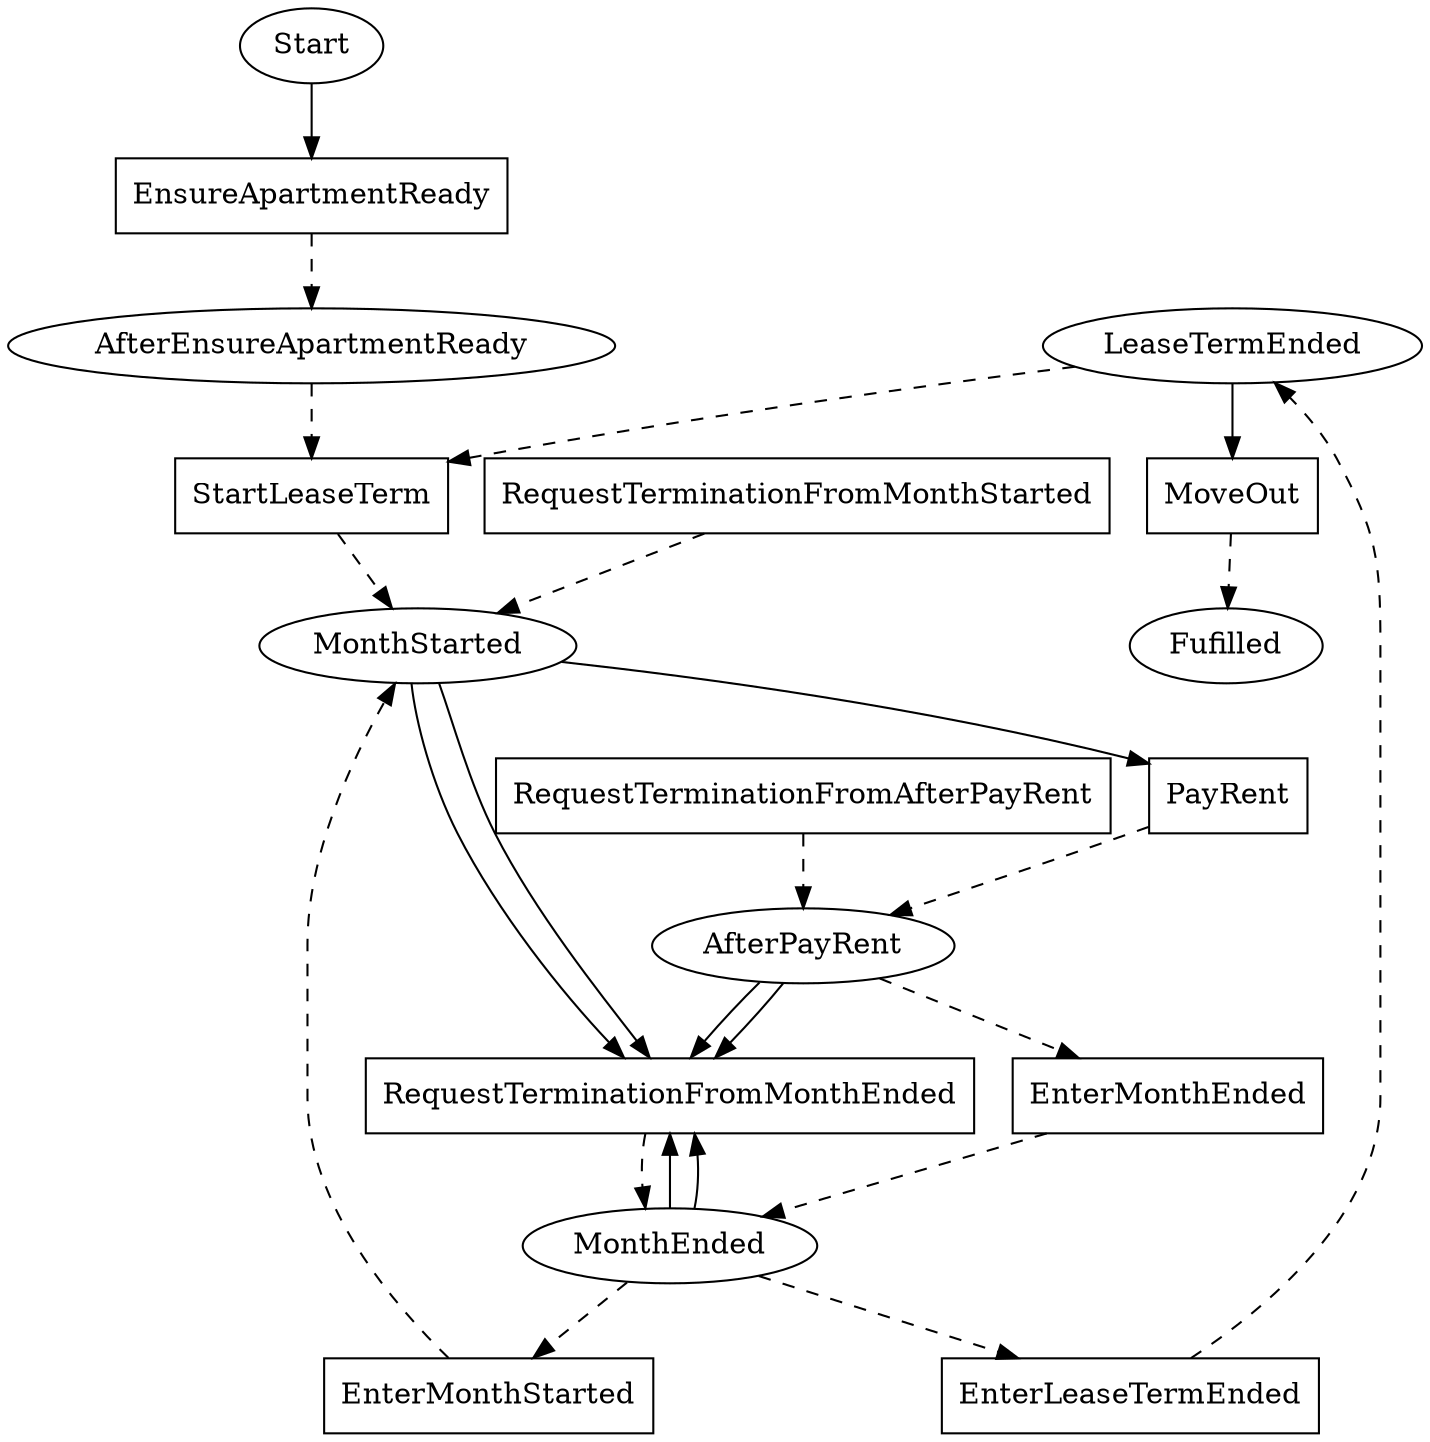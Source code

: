 // THIS IS A GENERATED FILE. DO NOT EDIT.

digraph Lease_Hvitved {    
    Fulfilled[label=Fufilled];
    Start[label=Start];
	AfterEnsureApartmentReady[label=AfterEnsureApartmentReady];
	MonthStarted[label=MonthStarted];
	AfterPayRent[label=AfterPayRent];
	MonthEnded[label=MonthEnded];
	LeaseTermEnded[label=LeaseTermEnded]
    
     
    RequestTerminationFromMonthStarted[label=RequestTerminationFromMonthStarted,shape=box];
	RequestTerminationFromAfterPayRent[label=RequestTerminationFromAfterPayRent,shape=box];
	RequestTerminationFromMonthEnded[label=RequestTerminationFromMonthEnded,shape=box];
	EnsureApartmentReady[label=EnsureApartmentReady,shape=box];
	StartLeaseTerm[label=StartLeaseTerm,shape=box];
	EnterMonthStarted[label=EnterMonthStarted,shape=box];
	PayRent[label=PayRent,shape=box];
	EnterMonthEnded[label=EnterMonthEnded,shape=box];
	EnterLeaseTermEnded[label=EnterLeaseTermEnded,shape=box];
	MoveOut[label=MoveOut,shape=box]    
    
    
    
    Start -> EnsureApartmentReady;
	AfterEnsureApartmentReady -> StartLeaseTerm [style=dashed];
	MonthStarted -> PayRent;
	MonthStarted -> RequestTerminationFromMonthEnded;
	MonthStarted -> RequestTerminationFromMonthEnded;
	AfterPayRent -> EnterMonthEnded [style=dashed];
	AfterPayRent -> RequestTerminationFromMonthEnded;
	AfterPayRent -> RequestTerminationFromMonthEnded;
	MonthEnded -> EnterLeaseTermEnded [style=dashed];
	MonthEnded -> EnterMonthStarted [style=dashed];
	MonthEnded -> RequestTerminationFromMonthEnded;
	MonthEnded -> RequestTerminationFromMonthEnded;
	LeaseTermEnded -> MoveOut;
	LeaseTermEnded -> StartLeaseTerm [style=dashed]
    
    RequestTerminationFromMonthStarted -> MonthStarted [style=dashed];
	RequestTerminationFromAfterPayRent -> AfterPayRent [style=dashed];
	RequestTerminationFromMonthEnded -> MonthEnded [style=dashed];
	EnsureApartmentReady -> AfterEnsureApartmentReady [style=dashed];
	StartLeaseTerm -> MonthStarted [style=dashed];
	EnterMonthStarted -> MonthStarted [style=dashed];
	PayRent -> AfterPayRent [style=dashed];
	EnterMonthEnded -> MonthEnded [style=dashed];
	EnterLeaseTermEnded -> LeaseTermEnded [style=dashed];
	MoveOut -> Fulfilled [style=dashed]        
}